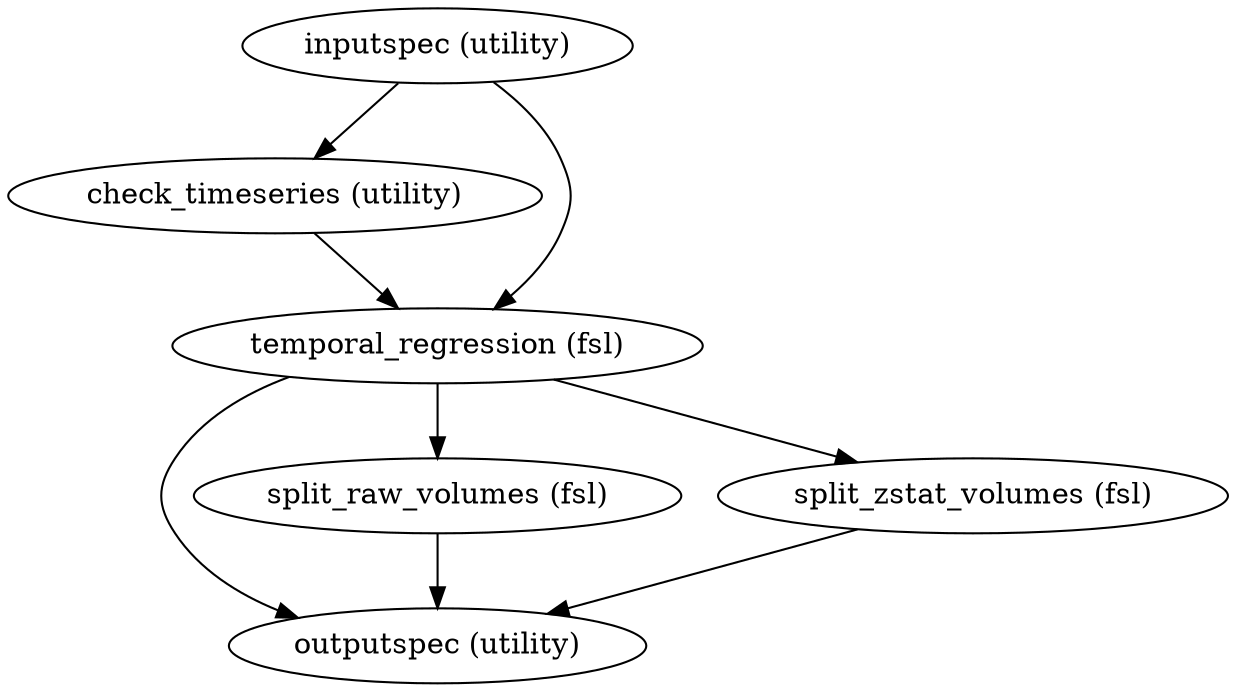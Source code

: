 strict digraph  {
"inputspec (utility)";
"check_timeseries (utility)";
"temporal_regression (fsl)";
"outputspec (utility)";
"split_raw_volumes (fsl)";
"split_zstat_volumes (fsl)";
"inputspec (utility)" -> "check_timeseries (utility)";
"inputspec (utility)" -> "temporal_regression (fsl)";
"check_timeseries (utility)" -> "temporal_regression (fsl)";
"temporal_regression (fsl)" -> "outputspec (utility)";
"temporal_regression (fsl)" -> "split_raw_volumes (fsl)";
"temporal_regression (fsl)" -> "split_zstat_volumes (fsl)";
"split_raw_volumes (fsl)" -> "outputspec (utility)";
"split_zstat_volumes (fsl)" -> "outputspec (utility)";
}
